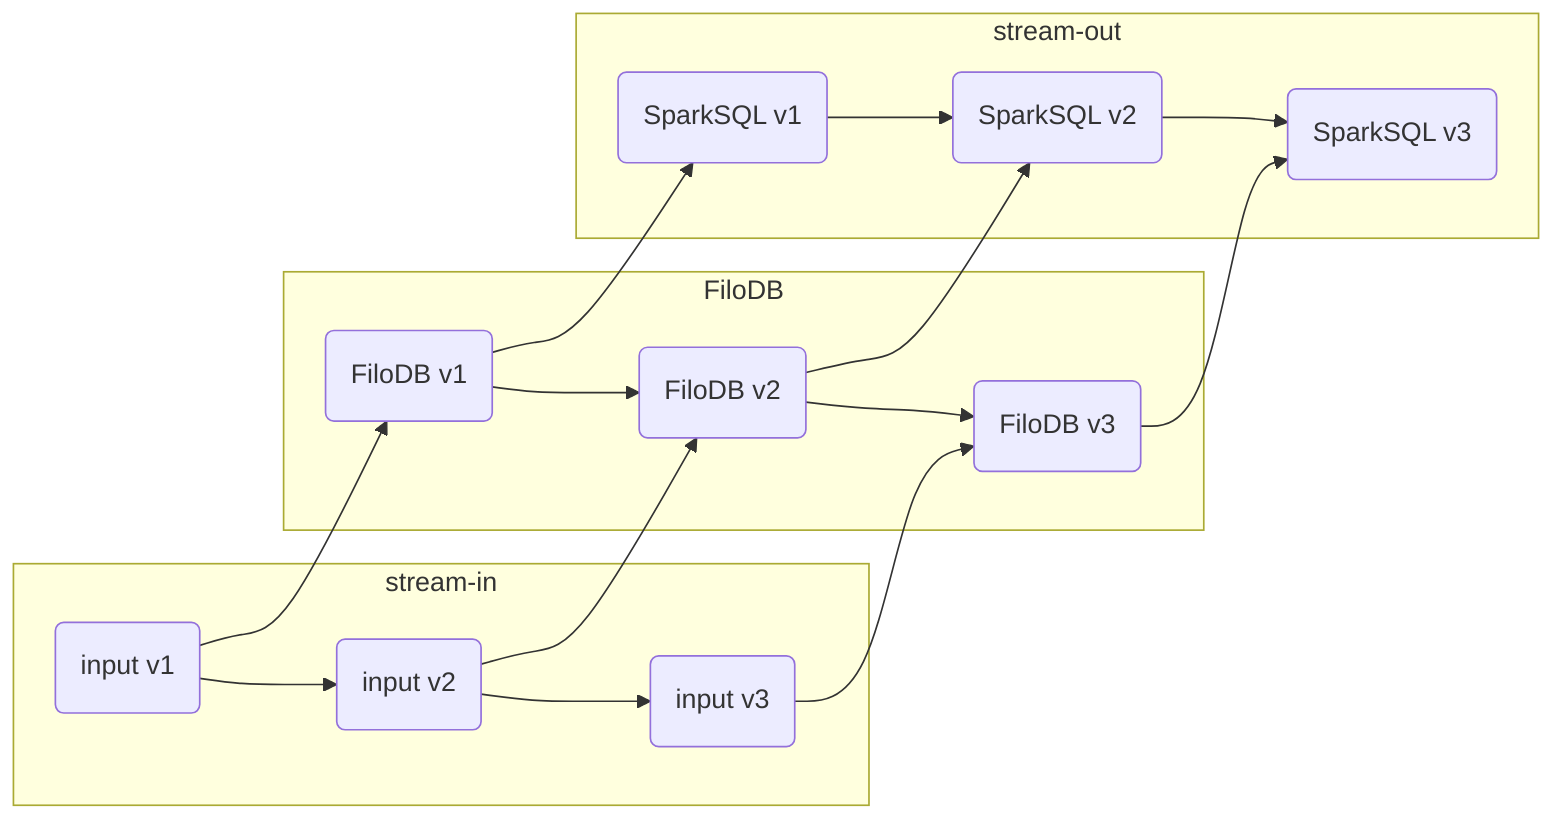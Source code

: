 graph LR;

subgraph stream-in
  S1(input v1) --> S2(input v2)
  S2           --> S3(input v3)
end

subgraph FiloDB
  F1(FiloDB v1) --> F2(FiloDB v2)
  F2            --> F3(FiloDB v3)
end

subgraph stream-out
  O1(SparkSQL v1) --> O2(SparkSQL v2)
  O2              --> O3(SparkSQL v3)
end

S1 --> F1
S2 --> F2
S3 --> F3
F1 --> O1
F2 --> O2
F3 --> O3